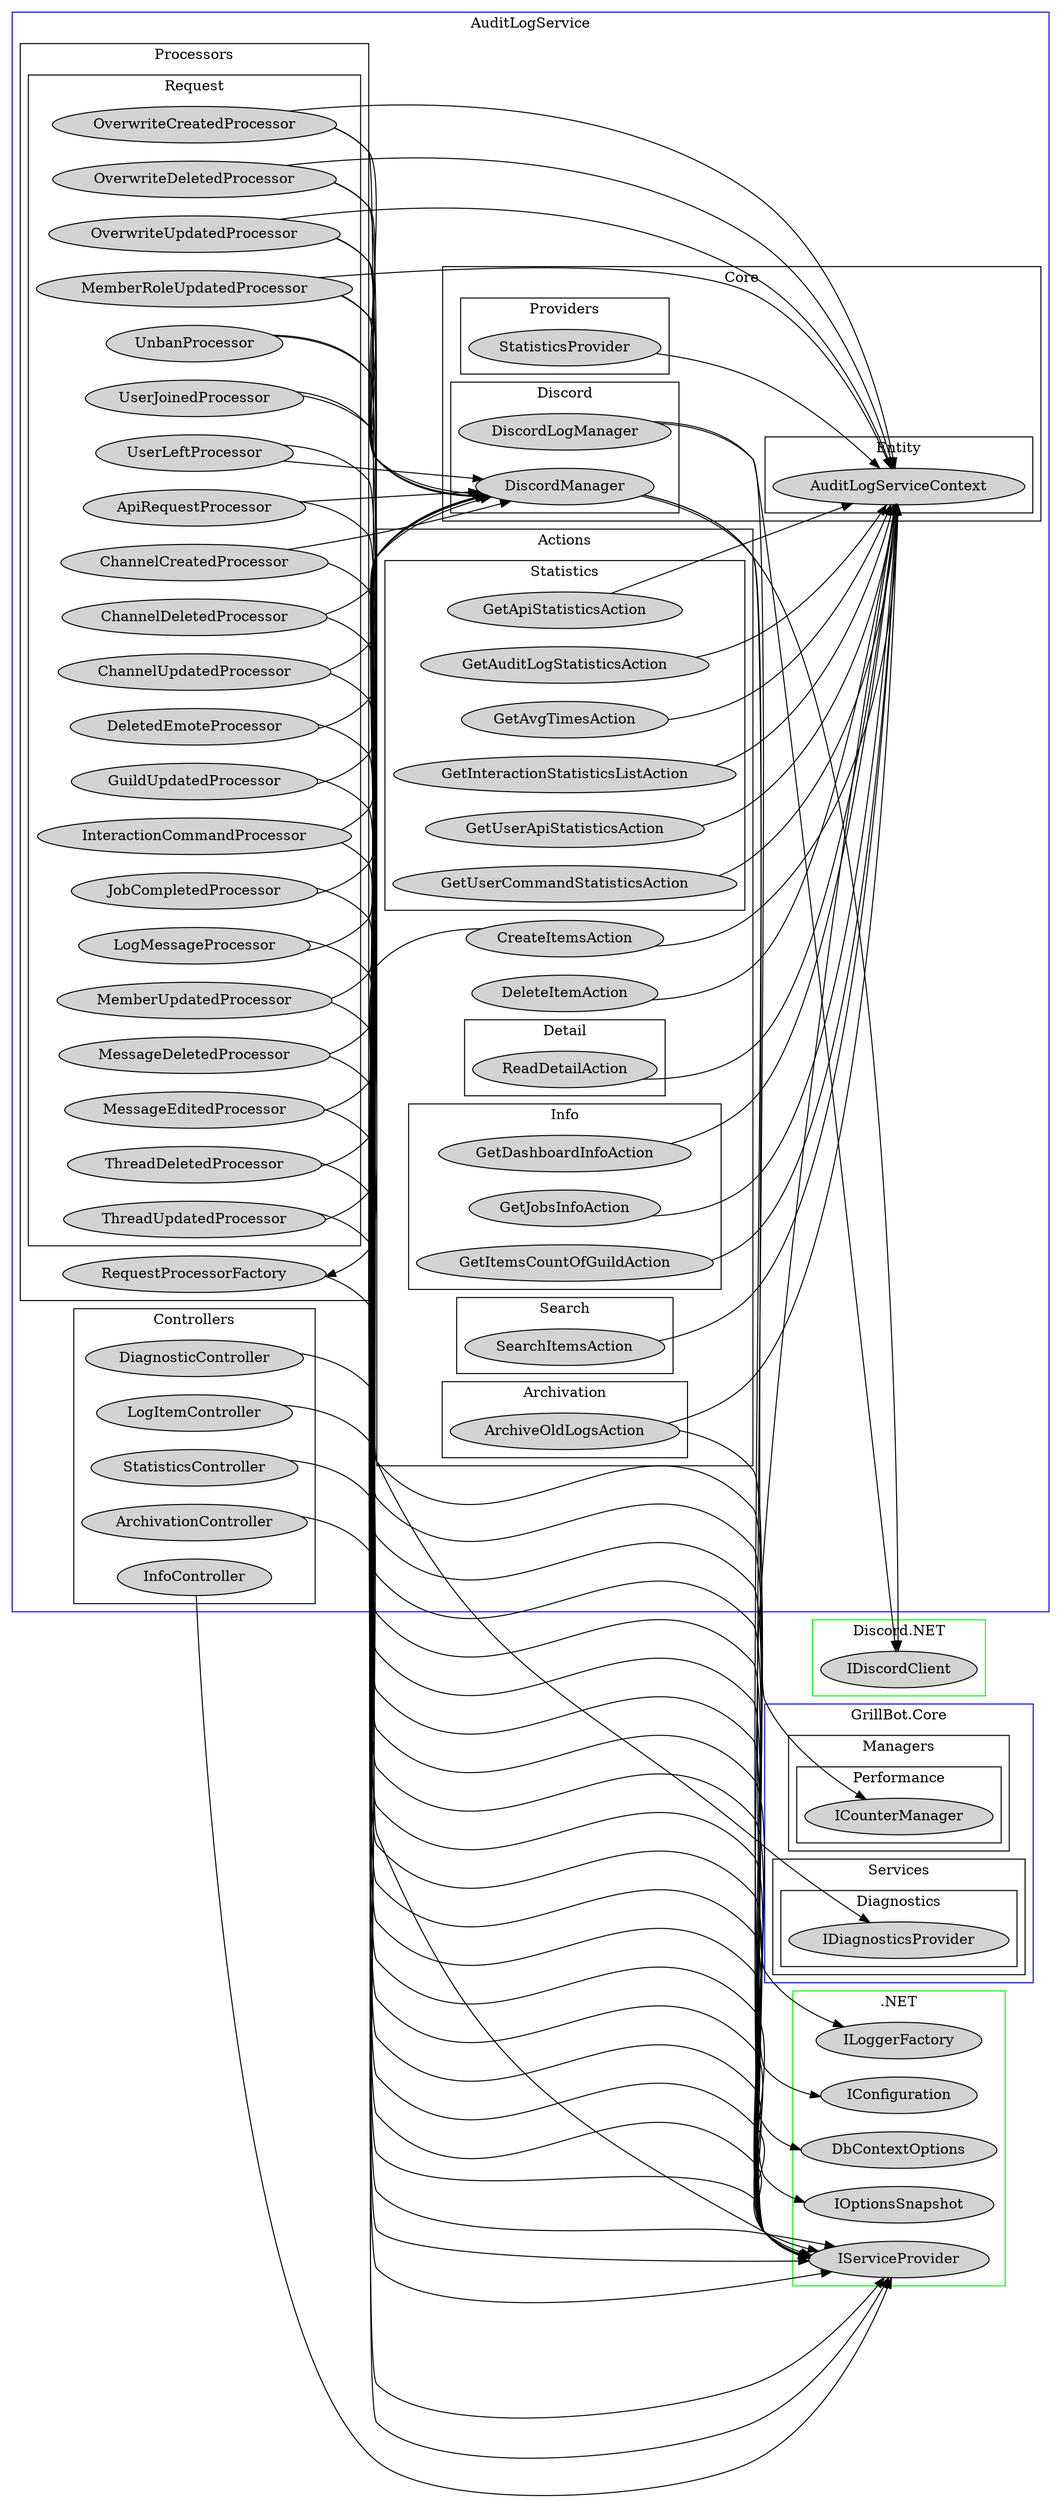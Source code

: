 digraph AuditLogService {
    rankdir=LR
	
	subgraph cluster_0 {
		node [style=filled];
		label = "AuditLogService";
		color=blue
		
        subgraph cluster_3_1 {
            node [style=filled];
            label="Actions";
            color=black;
            
            subgraph cluster_3_1_1 {
                node [style=filled];
                label="Archivation";
                color=black;
                
                ArchiveOldLogsAction
            }
            
            subgraph cluster_3_1_2 {
                node [style=filled];
                label="Detail";
                color=black;
                
                ReadDetailAction
            }
            
            subgraph cluster_3_1_3 {
                node [style=filled];
                label="Info";
                color=black;
                
                GetDashboardInfoAction
                GetJobsInfoAction
                GetItemsCountOfGuildAction
            }
            
            subgraph cluster_3_1_4 {
                node [style=filled];
                label="Search";
                color=black;
                
                SearchItemsAction
            }
            
            subgraph cluster_3_1_5 {
                node [style=filled];
                label="Statistics";
                color=black;
                
                GetApiStatisticsAction
                GetAuditLogStatisticsAction
                GetAvgTimesAction
                GetInteractionStatisticsListAction
                GetUserApiStatisticsAction
                GetUserCommandStatisticsAction
            }
            
            CreateItemsAction
            DeleteItemAction    
        }
        
        subgraph cluster_3_2 {
            node [style=filled];
            label="Controllers";
            color=black;
            
            ArchivationController
            DiagnosticController
            InfoController
            LogItemController
            StatisticsController
        }
        
        subgraph cluster_3_3 {
            node [style=filled];
            label="Core"
            color=black
            
            subgraph cluster_3_4_1 {
                node [style=filled];
                label="Discord"
                color=black;
                
                DiscordLogManager
                DiscordManager
            }
            
            subgraph cluster_3_4_2 {
                node [style=filled];
                label="Entity"
                color=black;
                
                AuditLogServiceContext
            }
            
            subgraph cluster_3_4_3 {
                node [style=filled];
                label="Providers"
                color=black;
                
                StatisticsProvider
            }
        }
        
        subgraph cluster_3_4 {
            node [style=filled];
            label="Processors"
            color=black
            
            subgraph cluster_3_4_1 {
                node [style=filled];
                label="Request"
                color=black
            
                ApiRequestProcessor
                ChannelCreatedProcessor
                ChannelDeletedProcessor
                ChannelUpdatedProcessor
                DeletedEmoteProcessor
                GuildUpdatedProcessor
                InteractionCommandProcessor
                JobCompletedProcessor
                LogMessageProcessor
                MemberRoleUpdatedProcessor
                MemberUpdatedProcessor
                MessageDeletedProcessor
                MessageEditedProcessor
                OverwriteCreatedProcessor
                OverwriteDeletedProcessor
                OverwriteUpdatedProcessor
                ThreadDeletedProcessor
                ThreadUpdatedProcessor
                UnbanProcessor
                UserJoinedProcessor
                UserLeftProcessor
            }
            
            RequestProcessorFactory
        }
	}
	
	subgraph cluster_4 {
	    node [style=filled];
	    label = "GrillBot.Core";
	    color=blue
	    
	    subgraph cluster_4_1 {
	        node [style=filled];
            label="Managers";
            color=black;
            
            subgraph cluster_4_1_2 {
	            node [style=filled];
                label="Performance";
                color=black;
                
                ICounterManager
	        }
	    }
	    
	    subgraph cluster_4_2 {
	        node [style=filled];
            label="Services";
            color=black;
	        
	        subgraph cluster_4_3 {
	            node [style=filled];
                label="Diagnostics";
                color=black;
	            
	            IDiagnosticsProvider
	        }
	    }
	}
	
	subgraph cluster_100 {
	    node[style=filled];
	    label = ".NET"
	    color=green
	    
	    IServiceProvider
	    DbContextOptions
	    ILoggerFactory
	    IOptionsSnapshot
	    IConfiguration
	}
	
	subgraph cluster_200 {
	    node[style=filled];
	    label = "Discord.NET"
	    color=green
	    
	    IDiscordClient
	}
	
    ArchiveOldLogsAction -> { IOptionsSnapshot AuditLogServiceContext }
    ReadDetailAction -> { AuditLogServiceContext }
    GetDashboardInfoAction -> { AuditLogServiceContext }
    GetJobsInfoAction -> { AuditLogServiceContext }
    SearchItemsAction -> { AuditLogServiceContext }
    GetApiStatisticsAction -> { AuditLogServiceContext }
    GetAuditLogStatisticsAction -> { AuditLogServiceContext }
    GetAvgTimesAction -> { AuditLogServiceContext }
    GetInteractionStatisticsListAction -> { AuditLogServiceContext }
    GetUserApiStatisticsAction -> { AuditLogServiceContext }
    GetUserCommandStatisticsAction -> { AuditLogServiceContext }
    CreateItemsAction -> { AuditLogServiceContext RequestProcessorFactory }
    DeleteItemAction -> { AuditLogServiceContext }
    ArchivationController -> { IServiceProvider }
    DiagnosticController -> { IDiagnosticsProvider }
    InfoController -> { IServiceProvider }
    LogItemController -> { IServiceProvider }
    StatisticsController -> { IServiceProvider }
    DiscordLogManager -> { IDiscordClient ILoggerFactory }
    DiscordManager -> { IDiscordClient IConfiguration ICounterManager }
    AuditLogServiceContext -> { DbContextOptions }
    StatisticsProvider -> { AuditLogServiceContext }
    { ApiRequestProcessor ChannelCreatedProcessor ChannelDeletedProcessor ChannelUpdatedProcessor DeletedEmoteProcessor GuildUpdatedProcessor InteractionCommandProcessor JobCompletedProcessor LogMessageProcessor MemberUpdatedProcessor MessageDeletedProcessor MessageEditedProcessor ThreadDeletedProcessor ThreadUpdatedProcessor UnbanProcessor UserJoinedProcessor UserLeftProcessor } -> { IServiceProvider DiscordManager }
    { MemberRoleUpdatedProcessor OverwriteCreatedProcessor OverwriteDeletedProcessor OverwriteUpdatedProcessor } -> { IServiceProvider AuditLogServiceContext DiscordManager }
    RequestProcessorFactory -> { IServiceProvider }
    GetItemsCountOfGuildAction -> { AuditLogServiceContext }
}
